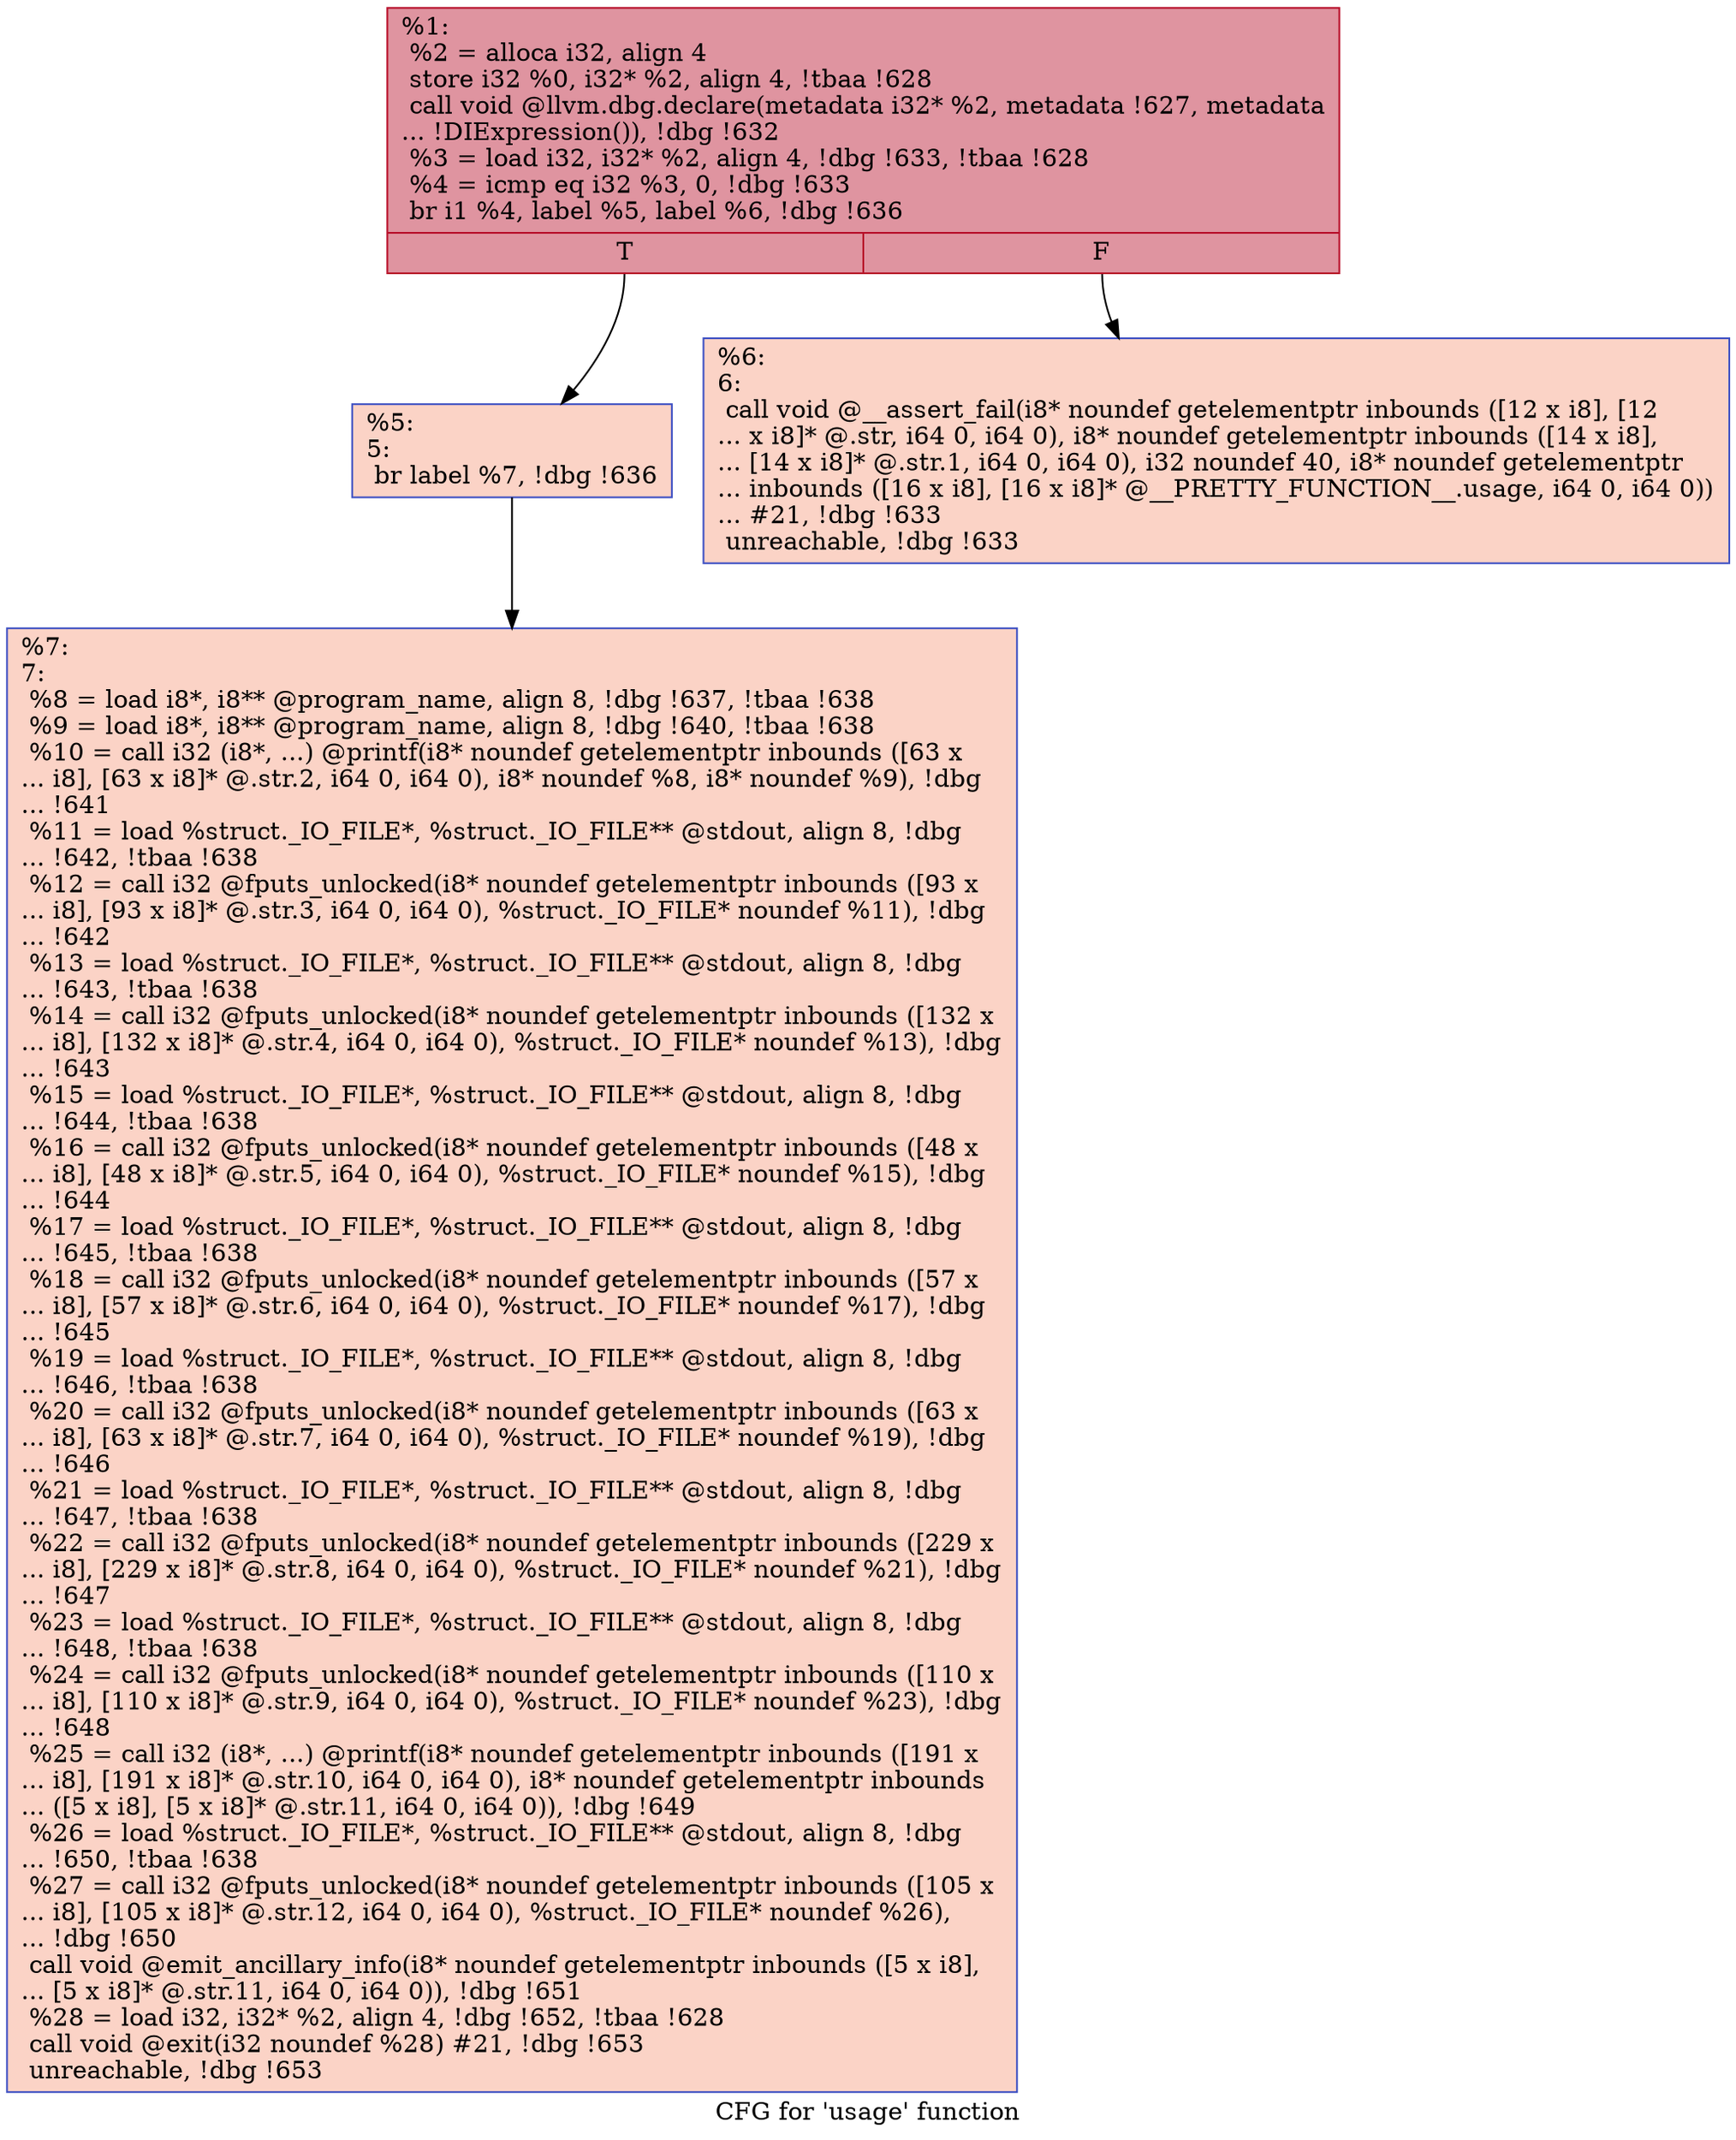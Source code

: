 digraph "CFG for 'usage' function" {
	label="CFG for 'usage' function";

	Node0x8f9050 [shape=record,color="#b70d28ff", style=filled, fillcolor="#b70d2870",label="{%1:\l  %2 = alloca i32, align 4\l  store i32 %0, i32* %2, align 4, !tbaa !628\l  call void @llvm.dbg.declare(metadata i32* %2, metadata !627, metadata\l... !DIExpression()), !dbg !632\l  %3 = load i32, i32* %2, align 4, !dbg !633, !tbaa !628\l  %4 = icmp eq i32 %3, 0, !dbg !633\l  br i1 %4, label %5, label %6, !dbg !636\l|{<s0>T|<s1>F}}"];
	Node0x8f9050:s0 -> Node0x93fc50;
	Node0x8f9050:s1 -> Node0x93fca0;
	Node0x93fc50 [shape=record,color="#3d50c3ff", style=filled, fillcolor="#f59c7d70",label="{%5:\l5:                                                \l  br label %7, !dbg !636\l}"];
	Node0x93fc50 -> Node0x93fcf0;
	Node0x93fca0 [shape=record,color="#3d50c3ff", style=filled, fillcolor="#f59c7d70",label="{%6:\l6:                                                \l  call void @__assert_fail(i8* noundef getelementptr inbounds ([12 x i8], [12\l... x i8]* @.str, i64 0, i64 0), i8* noundef getelementptr inbounds ([14 x i8],\l... [14 x i8]* @.str.1, i64 0, i64 0), i32 noundef 40, i8* noundef getelementptr\l... inbounds ([16 x i8], [16 x i8]* @__PRETTY_FUNCTION__.usage, i64 0, i64 0))\l... #21, !dbg !633\l  unreachable, !dbg !633\l}"];
	Node0x93fcf0 [shape=record,color="#3d50c3ff", style=filled, fillcolor="#f59c7d70",label="{%7:\l7:                                                \l  %8 = load i8*, i8** @program_name, align 8, !dbg !637, !tbaa !638\l  %9 = load i8*, i8** @program_name, align 8, !dbg !640, !tbaa !638\l  %10 = call i32 (i8*, ...) @printf(i8* noundef getelementptr inbounds ([63 x\l... i8], [63 x i8]* @.str.2, i64 0, i64 0), i8* noundef %8, i8* noundef %9), !dbg\l... !641\l  %11 = load %struct._IO_FILE*, %struct._IO_FILE** @stdout, align 8, !dbg\l... !642, !tbaa !638\l  %12 = call i32 @fputs_unlocked(i8* noundef getelementptr inbounds ([93 x\l... i8], [93 x i8]* @.str.3, i64 0, i64 0), %struct._IO_FILE* noundef %11), !dbg\l... !642\l  %13 = load %struct._IO_FILE*, %struct._IO_FILE** @stdout, align 8, !dbg\l... !643, !tbaa !638\l  %14 = call i32 @fputs_unlocked(i8* noundef getelementptr inbounds ([132 x\l... i8], [132 x i8]* @.str.4, i64 0, i64 0), %struct._IO_FILE* noundef %13), !dbg\l... !643\l  %15 = load %struct._IO_FILE*, %struct._IO_FILE** @stdout, align 8, !dbg\l... !644, !tbaa !638\l  %16 = call i32 @fputs_unlocked(i8* noundef getelementptr inbounds ([48 x\l... i8], [48 x i8]* @.str.5, i64 0, i64 0), %struct._IO_FILE* noundef %15), !dbg\l... !644\l  %17 = load %struct._IO_FILE*, %struct._IO_FILE** @stdout, align 8, !dbg\l... !645, !tbaa !638\l  %18 = call i32 @fputs_unlocked(i8* noundef getelementptr inbounds ([57 x\l... i8], [57 x i8]* @.str.6, i64 0, i64 0), %struct._IO_FILE* noundef %17), !dbg\l... !645\l  %19 = load %struct._IO_FILE*, %struct._IO_FILE** @stdout, align 8, !dbg\l... !646, !tbaa !638\l  %20 = call i32 @fputs_unlocked(i8* noundef getelementptr inbounds ([63 x\l... i8], [63 x i8]* @.str.7, i64 0, i64 0), %struct._IO_FILE* noundef %19), !dbg\l... !646\l  %21 = load %struct._IO_FILE*, %struct._IO_FILE** @stdout, align 8, !dbg\l... !647, !tbaa !638\l  %22 = call i32 @fputs_unlocked(i8* noundef getelementptr inbounds ([229 x\l... i8], [229 x i8]* @.str.8, i64 0, i64 0), %struct._IO_FILE* noundef %21), !dbg\l... !647\l  %23 = load %struct._IO_FILE*, %struct._IO_FILE** @stdout, align 8, !dbg\l... !648, !tbaa !638\l  %24 = call i32 @fputs_unlocked(i8* noundef getelementptr inbounds ([110 x\l... i8], [110 x i8]* @.str.9, i64 0, i64 0), %struct._IO_FILE* noundef %23), !dbg\l... !648\l  %25 = call i32 (i8*, ...) @printf(i8* noundef getelementptr inbounds ([191 x\l... i8], [191 x i8]* @.str.10, i64 0, i64 0), i8* noundef getelementptr inbounds\l... ([5 x i8], [5 x i8]* @.str.11, i64 0, i64 0)), !dbg !649\l  %26 = load %struct._IO_FILE*, %struct._IO_FILE** @stdout, align 8, !dbg\l... !650, !tbaa !638\l  %27 = call i32 @fputs_unlocked(i8* noundef getelementptr inbounds ([105 x\l... i8], [105 x i8]* @.str.12, i64 0, i64 0), %struct._IO_FILE* noundef %26),\l... !dbg !650\l  call void @emit_ancillary_info(i8* noundef getelementptr inbounds ([5 x i8],\l... [5 x i8]* @.str.11, i64 0, i64 0)), !dbg !651\l  %28 = load i32, i32* %2, align 4, !dbg !652, !tbaa !628\l  call void @exit(i32 noundef %28) #21, !dbg !653\l  unreachable, !dbg !653\l}"];
}
